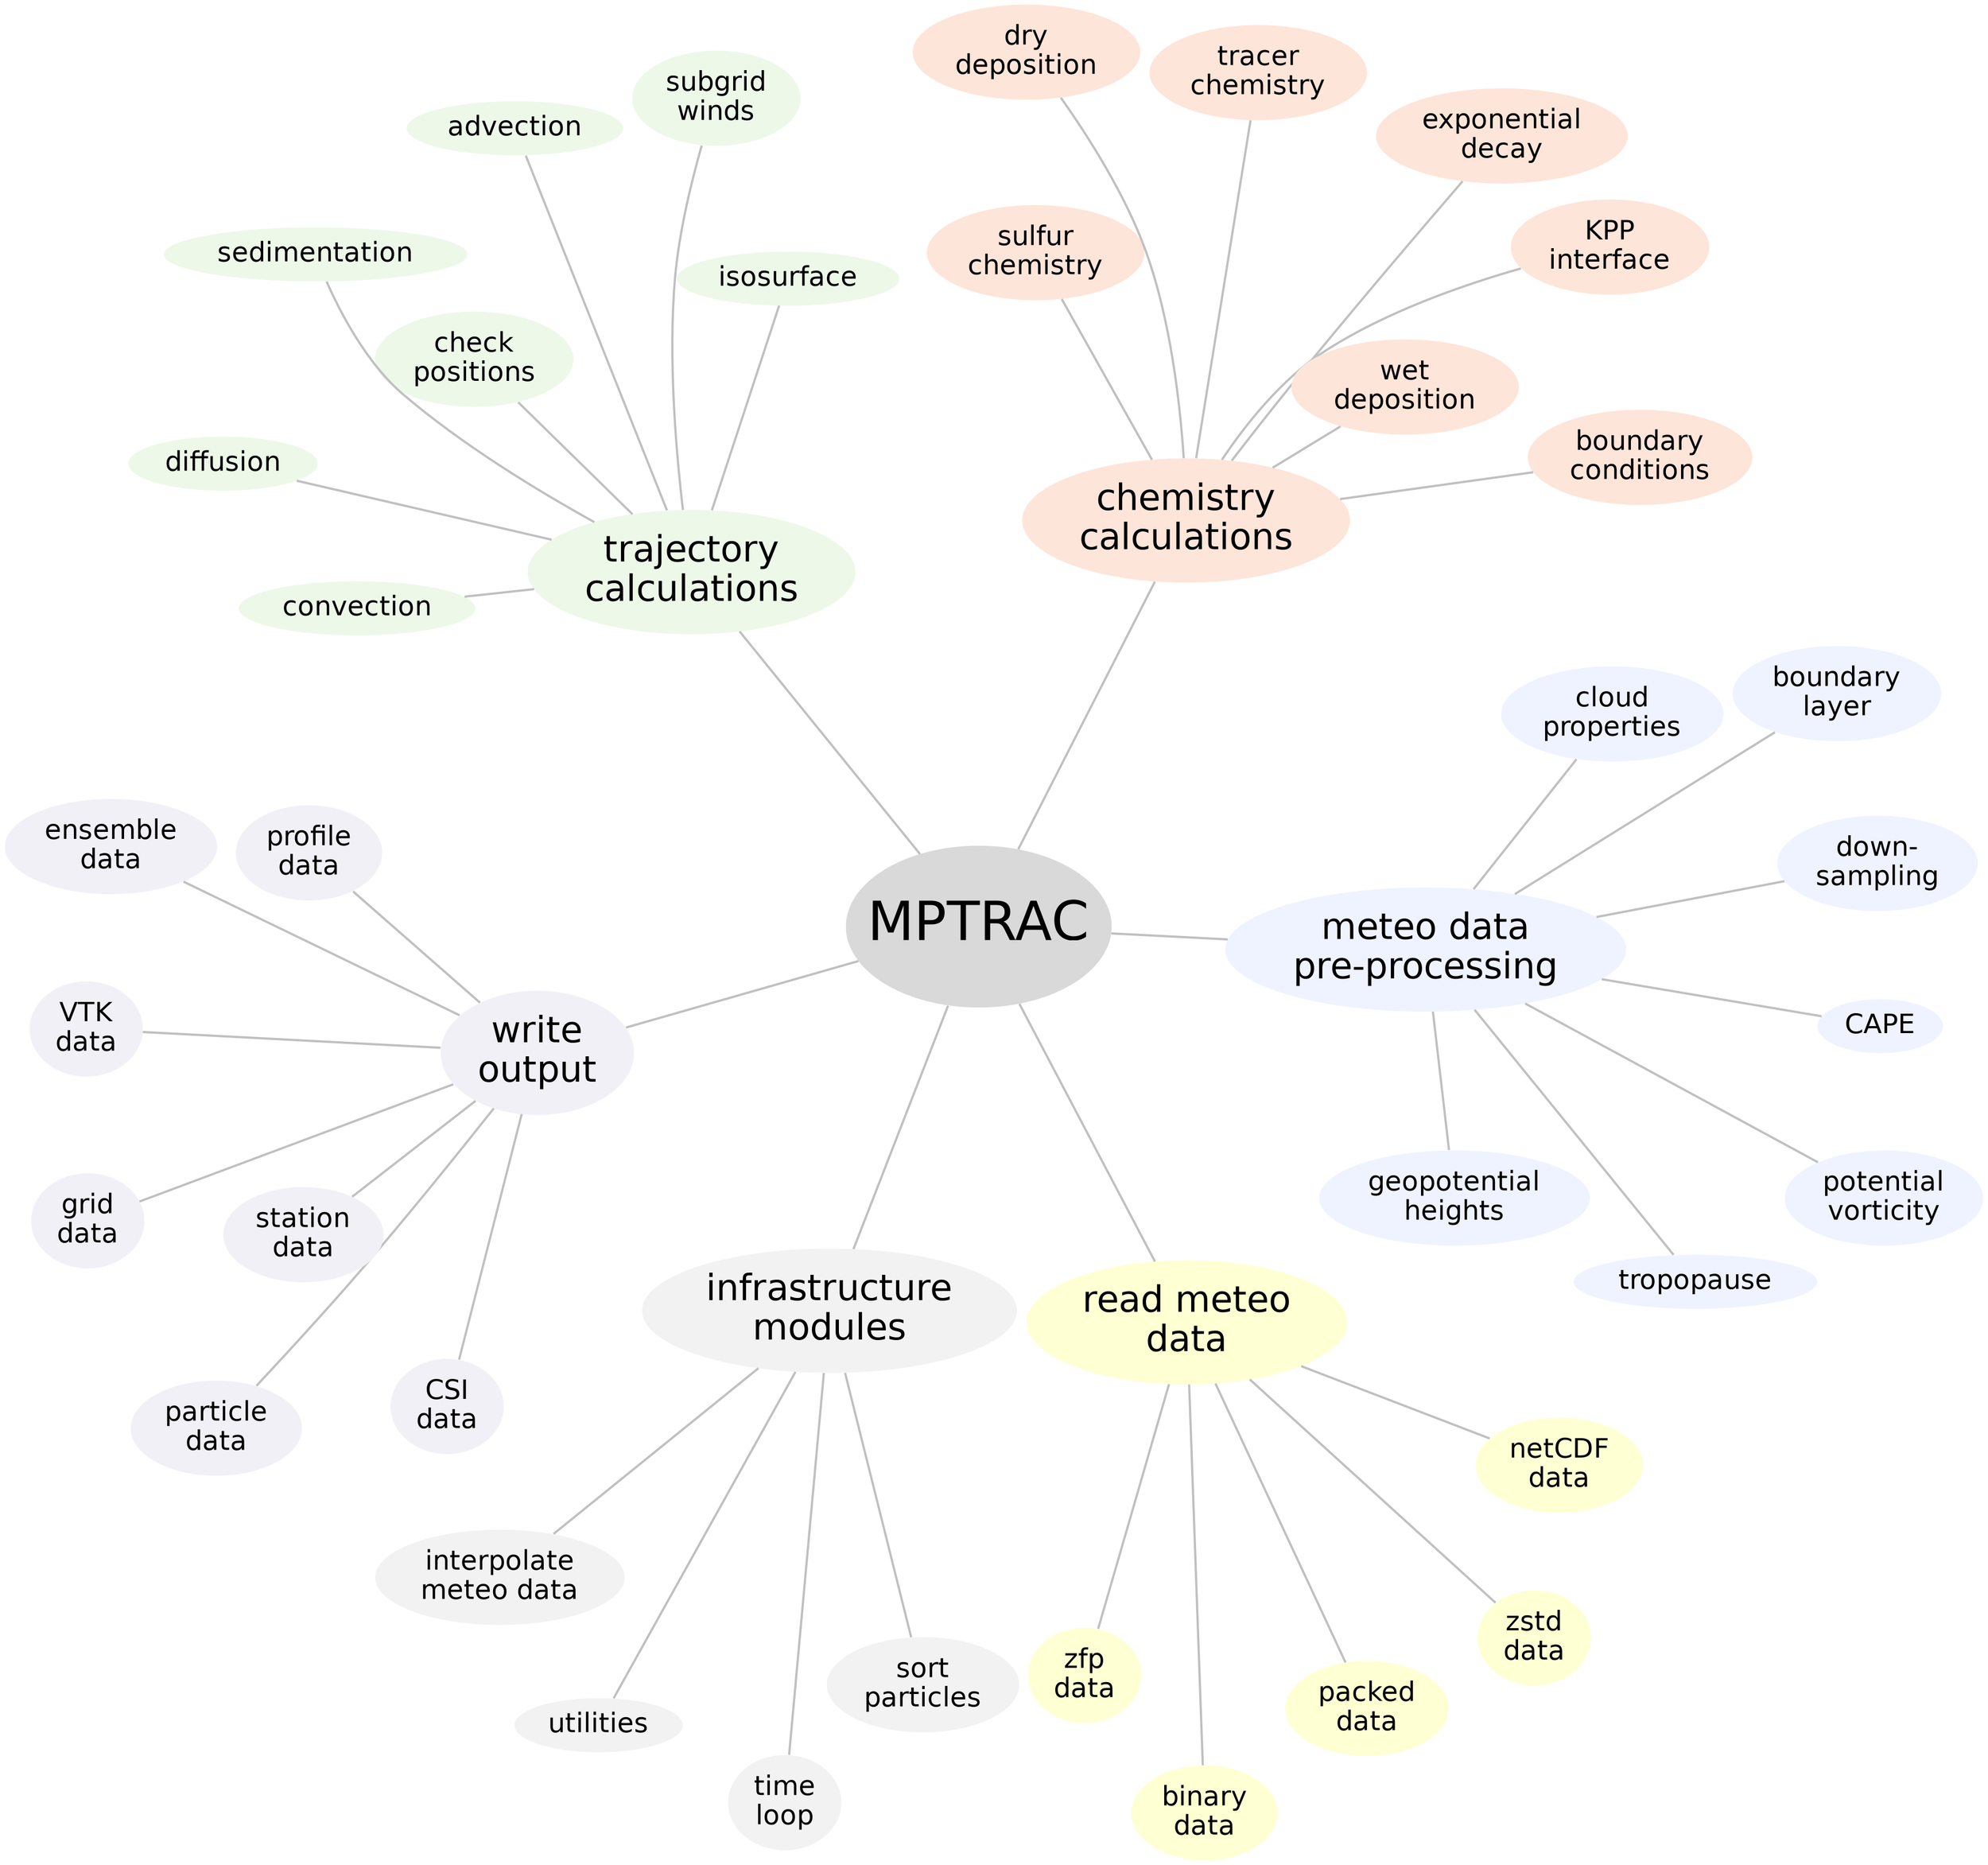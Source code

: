 graph MPTRAC {

  edge [penwidth=2 color="gray"]
  node [style="filled" penwidth=0 fillcolor="gray85" fontname="Helvetica" fontcolor="black" fontsize=24]
  layout=neato;
//  maxiter=10000;
  K=1.9;
  start=0;
  margin=0;
  overlap=false;
//  overlap=scale;
  splines=true;
//  splines=polyline;
//  splines=ortho;
//  ordering=out;

  MPTRAC -- {
    "infrastructure\nmodules"
    "trajectory\ncalculations"
    "chemistry\ncalculations"
    "read meteo\ndata"
    "write\noutput"
    "meteo data\npre-processing"
  }
  MPTRAC [fontsize=48 height=2]
  "infrastructure\nmodules" [fontsize=32 fillcolor="gray95"]
  "trajectory\ncalculations" [fontsize=32 colorscheme=greens5 fillcolor=1]
  "chemistry\ncalculations" [fontsize=32 colorscheme=reds5 fillcolor=1]
  "read meteo\ndata" [fontsize=32 colorscheme=ylorbr5 fillcolor=1]
  "write\noutput" [fontsize=32 colorscheme=purples5 fillcolor=1]
  "meteo data\npre-processing" [fontsize=32 colorscheme=blues5 fillcolor=1]


  "infrastructure\nmodules" -- {
    "interpolate\nmeteo data"
    "sort\nparticles"
    "time\nloop"
    "utilities"
  }
    "interpolate\nmeteo data" [fillcolor="gray95"]
    "sort\nparticles" [fillcolor="gray95"]
    "time\nloop" [fillcolor="gray95"]
    "utilities" [fillcolor="gray95"]


  "read meteo\ndata" -- {
    "binary\ndata"
    "netCDF\ndata"
    "packed\ndata"
    "zfp\ndata"
    "zstd\ndata"
  }
    "binary\ndata" [colorscheme=ylorbr5 fillcolor=1]
    "netCDF\ndata" [colorscheme=ylorbr5 fillcolor=1]
    "packed\ndata" [colorscheme=ylorbr5 fillcolor=1]
    "zfp\ndata" [colorscheme=ylorbr5 fillcolor=1]
    "zstd\ndata" [colorscheme=ylorbr5 fillcolor=1]
 

  "write\noutput" -- {
    "CSI\ndata"
    "ensemble\ndata"
    "grid\ndata"
    "particle\ndata"
    "profile\ndata"
    "station\ndata"
    "VTK\ndata"
  }
    "CSI\ndata" [colorscheme=purples5 fillcolor=1]
    "ensemble\ndata" [colorscheme=purples5 fillcolor=1]
    "grid\ndata" [colorscheme=purples5 fillcolor=1]
    "particle\ndata" [colorscheme=purples5 fillcolor=1]
    "profile\ndata" [colorscheme=purples5 fillcolor=1]
    "station\ndata" [colorscheme=purples5 fillcolor=1]
    "VTK\ndata" [colorscheme=purples5 fillcolor=1]


  "meteo data\npre-processing" -- {
    "geopotential\nheights"
    "potential\nvorticity"
    "CAPE"
    "boundary\nlayer"
    "cloud\nproperties"
    "tropopause"
    "down-\nsampling"
  }
    "geopotential\nheights" [colorscheme=blues5 fillcolor=1]
    "potential\nvorticity" [colorscheme=blues5 fillcolor=1]
    "CAPE" [colorscheme=blues5 fillcolor=1]
    "boundary\nlayer" [colorscheme=blues5 fillcolor=1]
    "cloud\nproperties" [colorscheme=blues5 fillcolor=1]
    "tropopause" [colorscheme=blues5 fillcolor=1]
    "down-\nsampling" [colorscheme=blues5 fillcolor=1]


  "trajectory\ncalculations" -- {
    "check\npositions"
    "advection"
    "diffusion"
    "subgrid\nwinds"
    "convection"
    "sedimentation"
    "isosurface"
  }
    "check\npositions" [colorscheme=greens5 fillcolor=1]
    "advection" [colorscheme=greens5 fillcolor=1]
    "diffusion" [colorscheme=greens5 fillcolor=1]
    "subgrid\nwinds" [colorscheme=greens5 fillcolor=1]
    "convection" [colorscheme=greens5 fillcolor=1]
    "sedimentation" [colorscheme=greens5 fillcolor=1]
    "isosurface" [colorscheme=greens5 fillcolor=1]


  "chemistry\ncalculations" -- {
    "boundary\nconditions"
    "exponential\ndecay"
    "sulfur\nchemistry"
    "tracer\nchemistry"
    "KPP\ninterface"
    "dry\ndeposition"
    "wet\ndeposition"
  }
    "boundary\nconditions" [colorscheme=reds5 fillcolor=1]
    "exponential\ndecay" [colorscheme=reds5 fillcolor=1]
    "sulfur\nchemistry" [colorscheme=reds5 fillcolor=1]
    "tracer\nchemistry" [colorscheme=reds5 fillcolor=1]
    "KPP\ninterface" [colorscheme=reds5 fillcolor=1]
    "dry\ndeposition" [colorscheme=reds5 fillcolor=1]
    "wet\ndeposition" [colorscheme=reds5 fillcolor=1]

}

